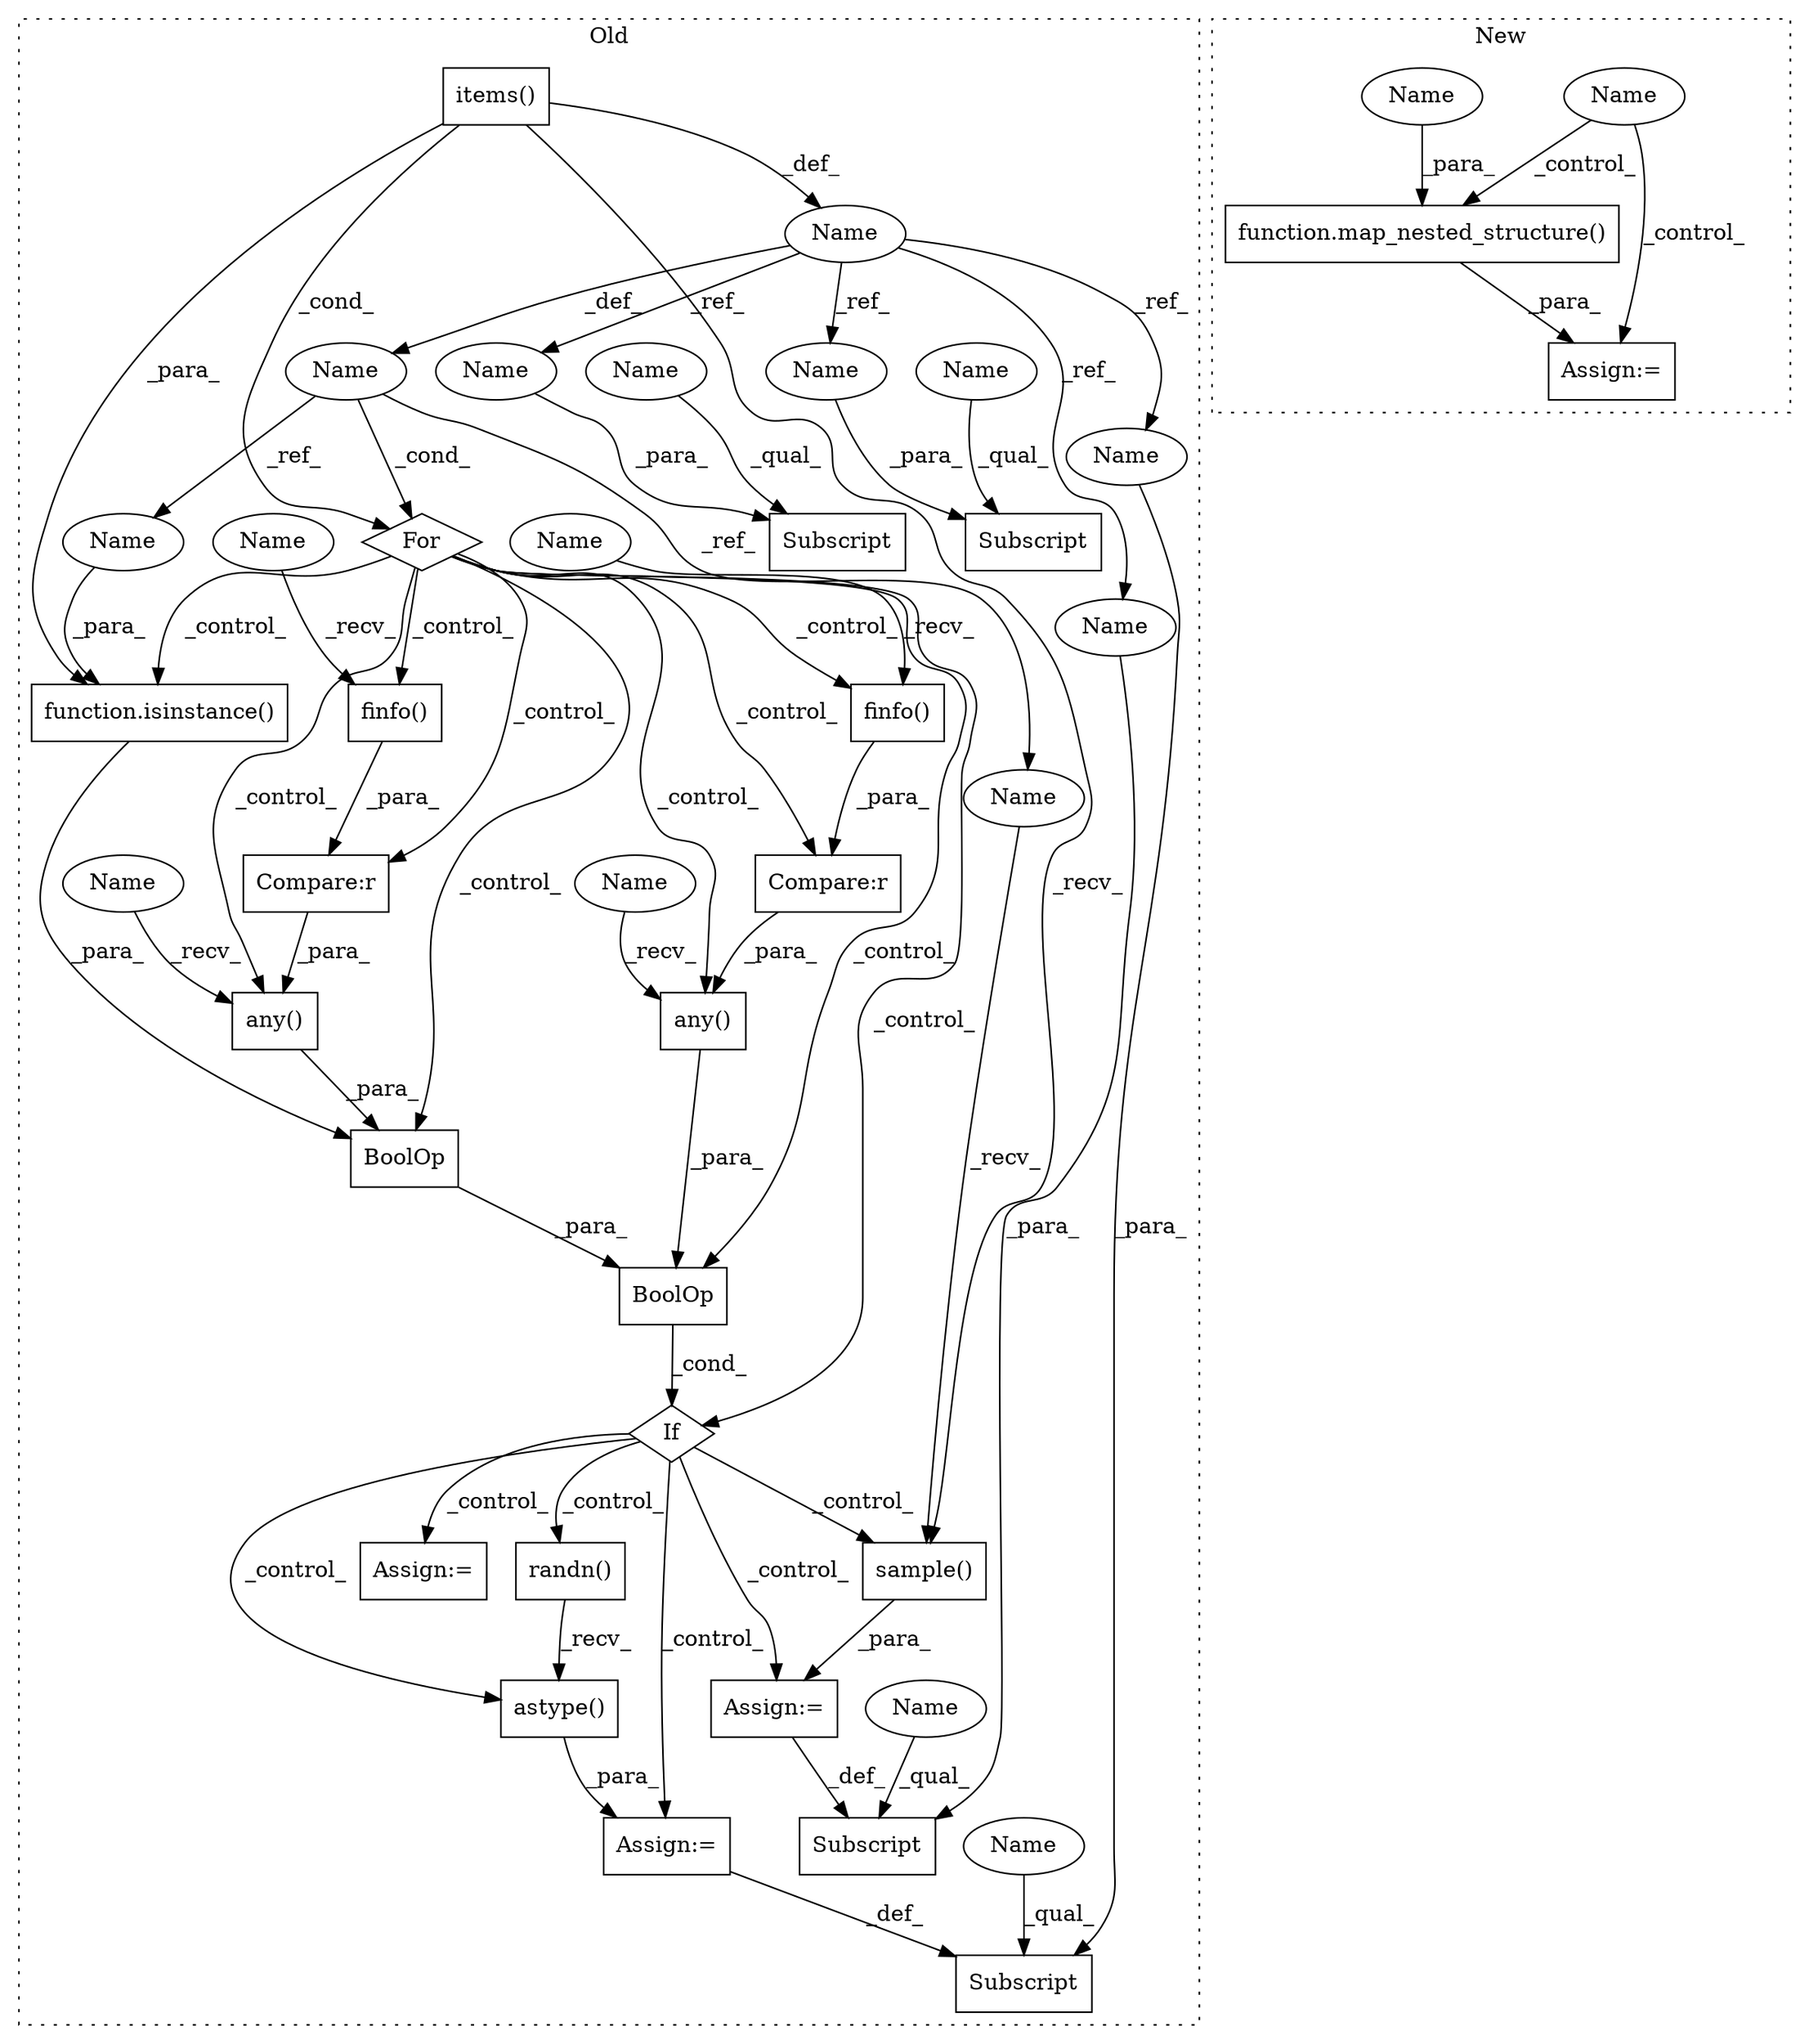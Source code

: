 digraph G {
subgraph cluster0 {
1 [label="finfo()" a="75" s="5729,5748" l="9,1" shape="box"];
3 [label="BoolOp" a="72" s="5575" l="179" shape="box"];
5 [label="If" a="96" s="5572" l="3" shape="diamond"];
6 [label="Subscript" a="63" s="5702,0" l="18,0" shape="box"];
7 [label="finfo()" a="75" s="5640,5659" l="9,1" shape="box"];
8 [label="Compare:r" a="40" s="5702" l="51" shape="box"];
9 [label="Compare:r" a="40" s="5614" l="50" shape="box"];
10 [label="Subscript" a="63" s="5614,0" l="18,0" shape="box"];
11 [label="randn()" a="75" s="5915,5932" l="16,10" shape="box"];
12 [label="Subscript" a="63" s="5887,0" l="25,0" shape="box"];
13 [label="Name" a="87" s="5514" l="7" shape="ellipse"];
14 [label="Subscript" a="63" s="6221,0" l="25,0" shape="box"];
15 [label="astype()" a="75" s="5915,5960" l="35,1" shape="box"];
16 [label="items()" a="75" s="5530" l="24" shape="box"];
17 [label="BoolOp" a="72" s="5575" l="10" shape="box"];
18 [label="any()" a="75" s="5695,5753" l="7,1" shape="box"];
19 [label="Name" a="87" s="5523" l="3" shape="ellipse"];
20 [label="any()" a="75" s="5607,5664" l="7,1" shape="box"];
21 [label="For" a="107" s="5510,5554" l="4,18" shape="diamond"];
22 [label="function.isinstance()" a="75" s="5575,5601" l="11,1" shape="box"];
23 [label="sample()" a="75" s="6249" l="12" shape="box"];
25 [label="Assign:=" a="68" s="6193" l="3" shape="box"];
26 [label="Assign:=" a="68" s="5912" l="3" shape="box"];
27 [label="Assign:=" a="68" s="6246" l="3" shape="box"];
28 [label="Name" a="87" s="6238" l="7" shape="ellipse"];
29 [label="Name" a="87" s="5904" l="7" shape="ellipse"];
30 [label="Name" a="87" s="5712" l="7" shape="ellipse"];
31 [label="Name" a="87" s="5624" l="7" shape="ellipse"];
32 [label="Name" a="87" s="5887" l="16" shape="ellipse"];
33 [label="Name" a="87" s="6221" l="16" shape="ellipse"];
34 [label="Name" a="87" s="5614" l="9" shape="ellipse"];
35 [label="Name" a="87" s="5702" l="9" shape="ellipse"];
36 [label="Name" a="87" s="5640" l="2" shape="ellipse"];
37 [label="Name" a="87" s="5607" l="2" shape="ellipse"];
38 [label="Name" a="87" s="5729" l="2" shape="ellipse"];
39 [label="Name" a="87" s="5695" l="2" shape="ellipse"];
40 [label="Name" a="87" s="5586" l="3" shape="ellipse"];
41 [label="Name" a="87" s="6249" l="3" shape="ellipse"];
label = "Old";
style="dotted";
}
subgraph cluster1 {
2 [label="function.map_nested_structure()" a="75" s="5541,5599" l="21,16" shape="box"];
4 [label="Name" a="87" s="5409" l="9" shape="ellipse"];
24 [label="Assign:=" a="68" s="5538" l="3" shape="box"];
42 [label="Name" a="87" s="5562" l="16" shape="ellipse"];
label = "New";
style="dotted";
}
1 -> 8 [label="_para_"];
2 -> 24 [label="_para_"];
3 -> 5 [label="_cond_"];
4 -> 2 [label="_control_"];
4 -> 24 [label="_control_"];
5 -> 25 [label="_control_"];
5 -> 27 [label="_control_"];
5 -> 15 [label="_control_"];
5 -> 11 [label="_control_"];
5 -> 26 [label="_control_"];
5 -> 23 [label="_control_"];
7 -> 9 [label="_para_"];
8 -> 18 [label="_para_"];
9 -> 20 [label="_para_"];
11 -> 15 [label="_recv_"];
13 -> 31 [label="_ref_"];
13 -> 30 [label="_ref_"];
13 -> 19 [label="_def_"];
13 -> 29 [label="_ref_"];
13 -> 28 [label="_ref_"];
15 -> 26 [label="_para_"];
16 -> 22 [label="_para_"];
16 -> 23 [label="_recv_"];
16 -> 13 [label="_def_"];
16 -> 21 [label="_cond_"];
17 -> 3 [label="_para_"];
18 -> 3 [label="_para_"];
19 -> 41 [label="_ref_"];
19 -> 40 [label="_ref_"];
19 -> 21 [label="_cond_"];
20 -> 17 [label="_para_"];
21 -> 7 [label="_control_"];
21 -> 9 [label="_control_"];
21 -> 22 [label="_control_"];
21 -> 18 [label="_control_"];
21 -> 1 [label="_control_"];
21 -> 17 [label="_control_"];
21 -> 3 [label="_control_"];
21 -> 8 [label="_control_"];
21 -> 20 [label="_control_"];
21 -> 5 [label="_control_"];
22 -> 17 [label="_para_"];
23 -> 27 [label="_para_"];
26 -> 12 [label="_def_"];
27 -> 14 [label="_def_"];
28 -> 14 [label="_para_"];
29 -> 12 [label="_para_"];
30 -> 6 [label="_para_"];
31 -> 10 [label="_para_"];
32 -> 12 [label="_qual_"];
33 -> 14 [label="_qual_"];
34 -> 10 [label="_qual_"];
35 -> 6 [label="_qual_"];
36 -> 7 [label="_recv_"];
37 -> 20 [label="_recv_"];
38 -> 1 [label="_recv_"];
39 -> 18 [label="_recv_"];
40 -> 22 [label="_para_"];
41 -> 23 [label="_recv_"];
42 -> 2 [label="_para_"];
}